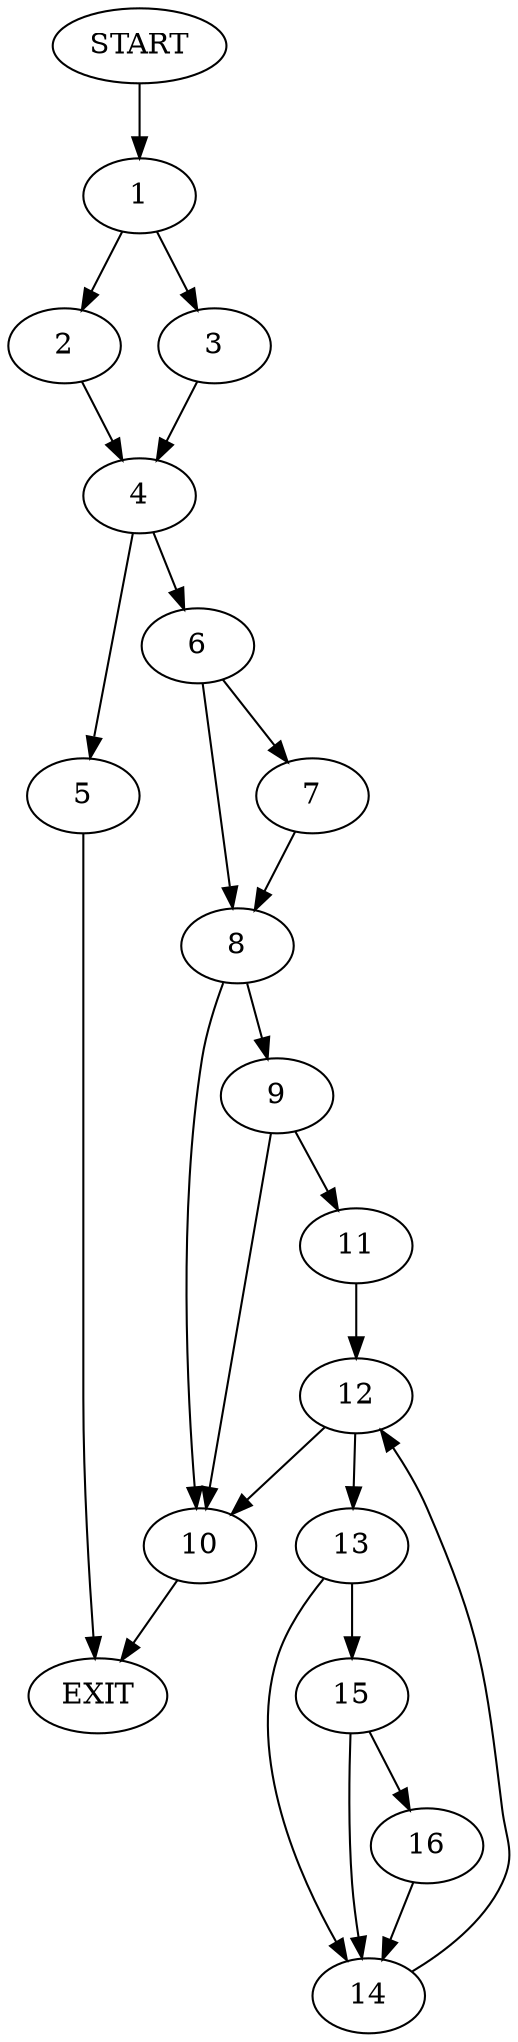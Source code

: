 digraph {
0 [label="START"]
17 [label="EXIT"]
0 -> 1
1 -> 2
1 -> 3
2 -> 4
3 -> 4
4 -> 5
4 -> 6
5 -> 17
6 -> 7
6 -> 8
7 -> 8
8 -> 9
8 -> 10
10 -> 17
9 -> 11
9 -> 10
11 -> 12
12 -> 10
12 -> 13
13 -> 14
13 -> 15
15 -> 14
15 -> 16
14 -> 12
16 -> 14
}
